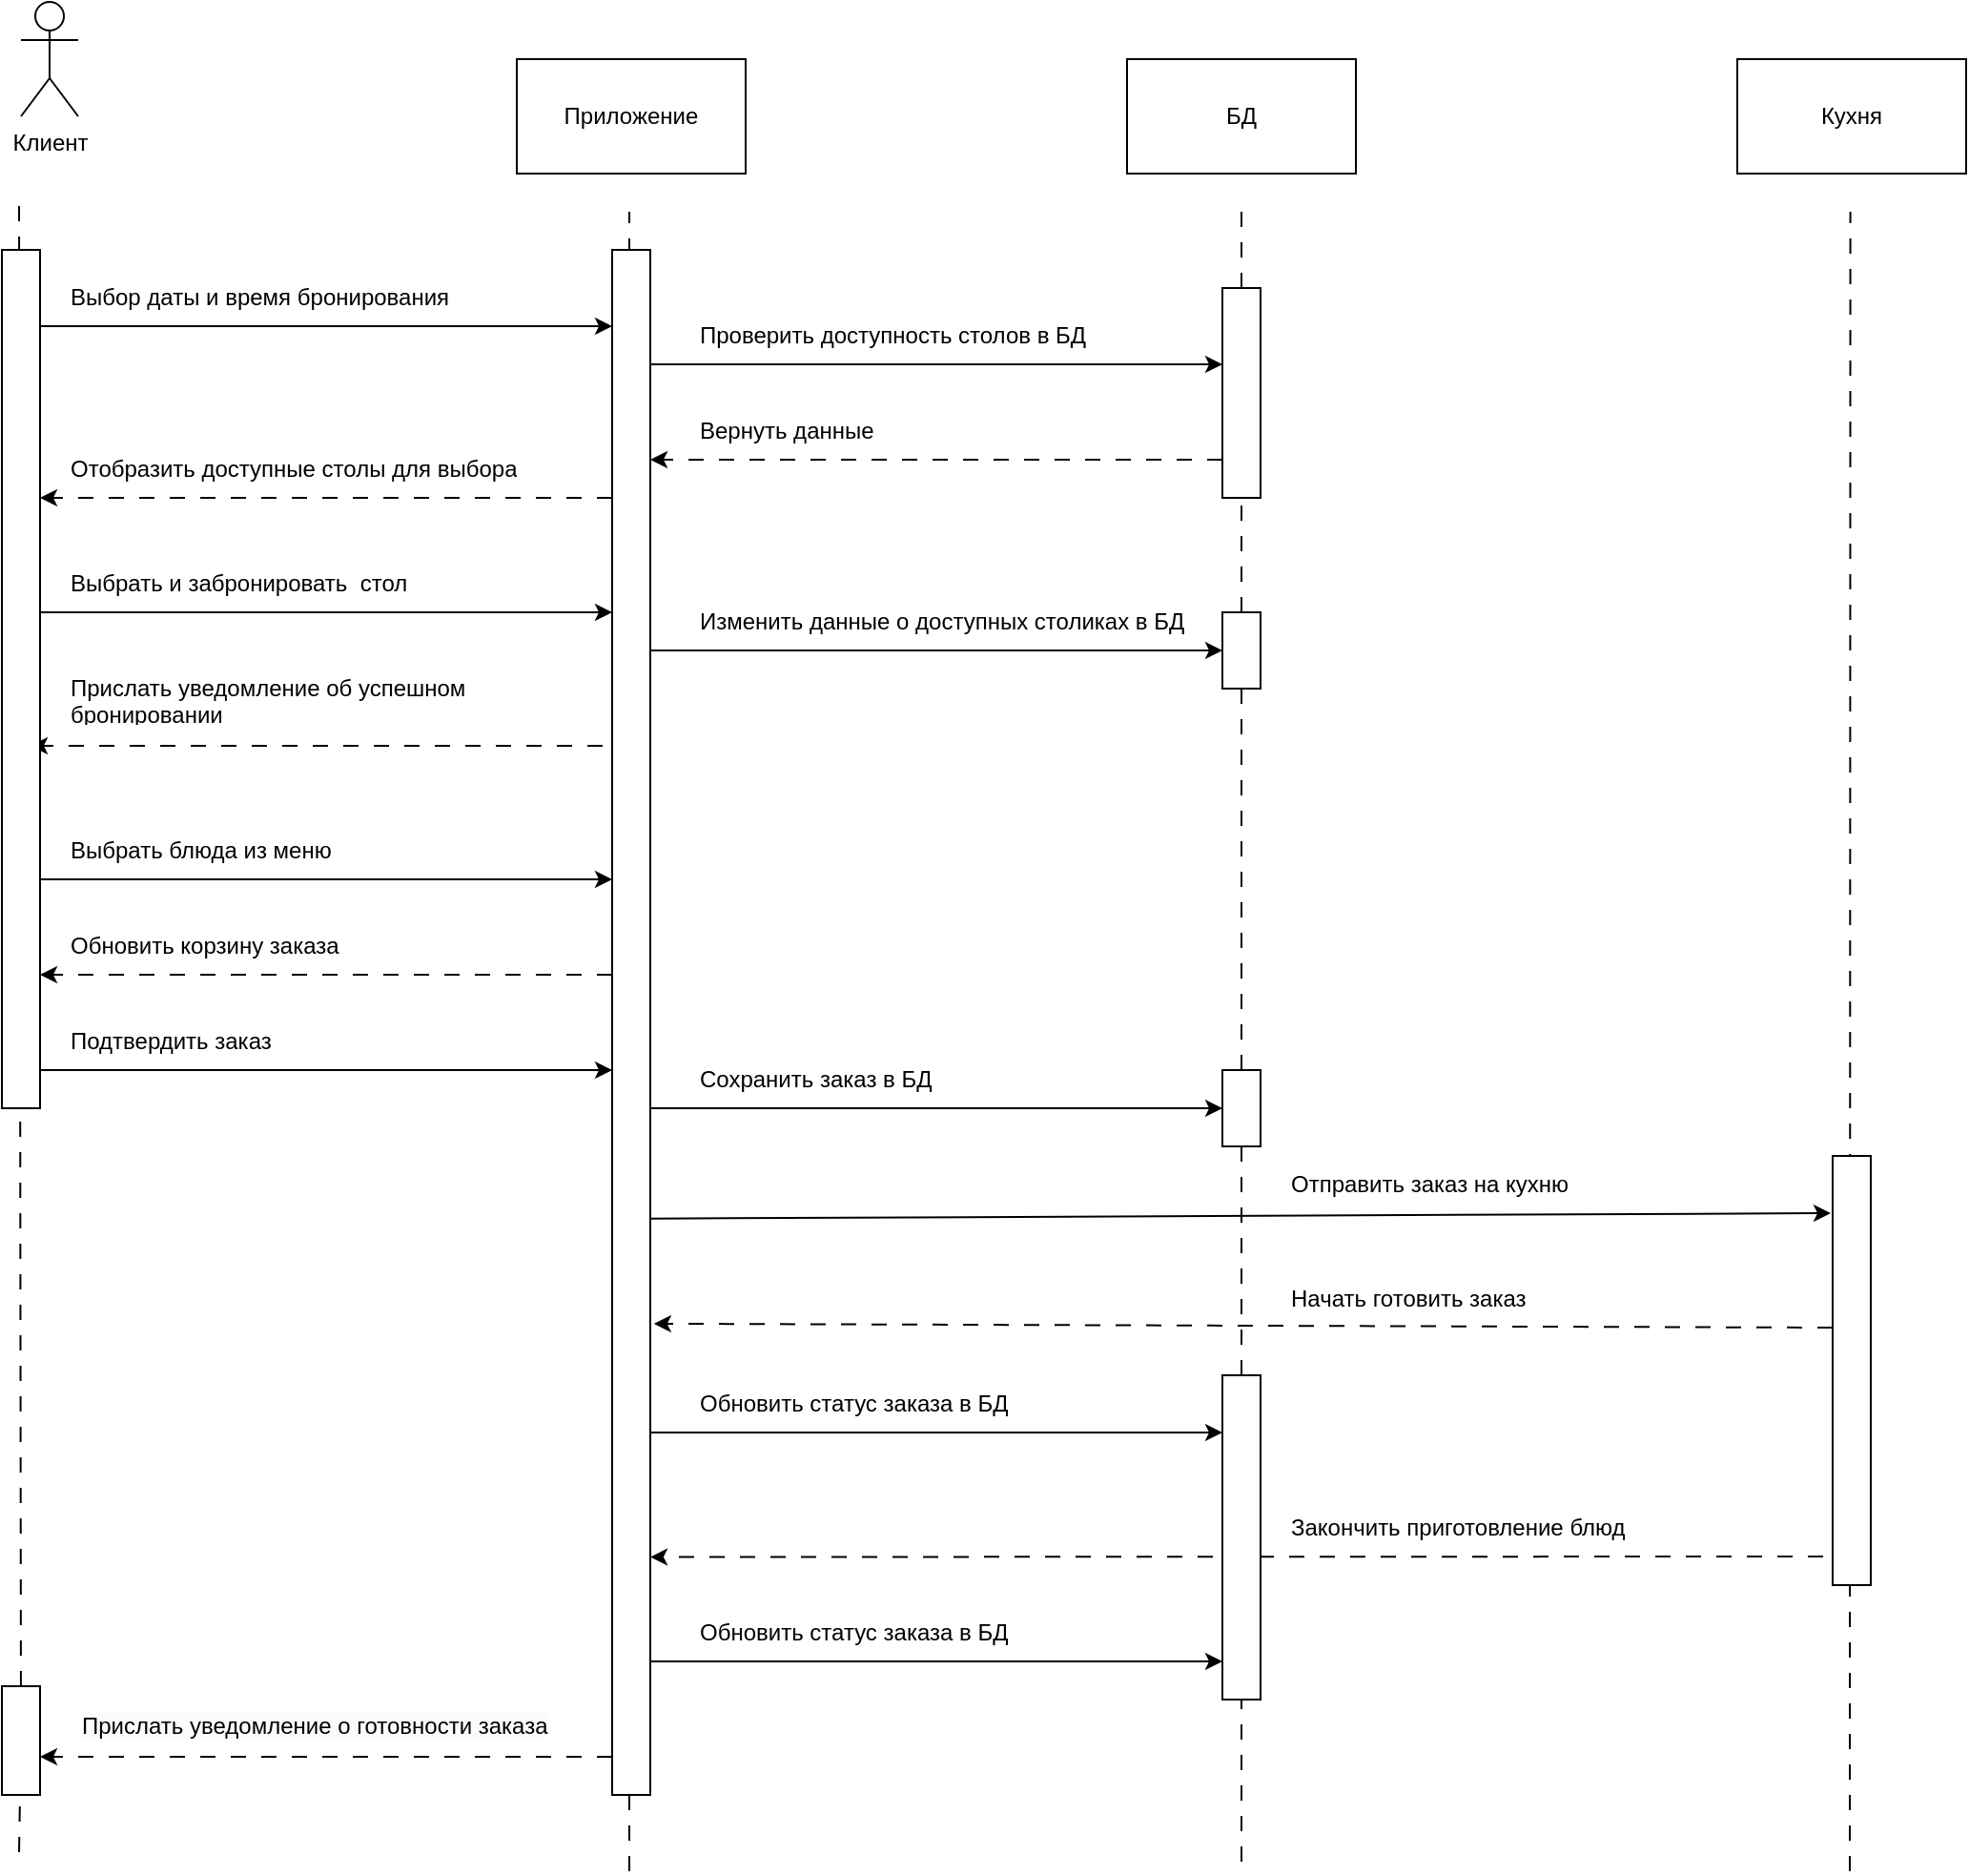 <mxfile version="24.8.3">
  <diagram name="Страница — 1" id="uHgSwbcOy5UZ2GPsdtII">
    <mxGraphModel dx="1044" dy="1146" grid="1" gridSize="10" guides="1" tooltips="1" connect="1" arrows="1" fold="1" page="1" pageScale="1" pageWidth="1654" pageHeight="2336" math="0" shadow="0">
      <root>
        <mxCell id="0" />
        <mxCell id="1" parent="0" />
        <mxCell id="JhhHS0An5bEgP6lO7rYI-5" value="" style="endArrow=none;html=1;rounded=0;dashed=1;dashPattern=8 8;" edge="1" parent="1" source="JhhHS0An5bEgP6lO7rYI-73">
          <mxGeometry width="50" height="50" relative="1" as="geometry">
            <mxPoint x="229" y="1030" as="sourcePoint" />
            <mxPoint x="229" y="160" as="targetPoint" />
          </mxGeometry>
        </mxCell>
        <mxCell id="JhhHS0An5bEgP6lO7rYI-6" value="" style="endArrow=none;html=1;rounded=0;dashed=1;dashPattern=8 8;" edge="1" parent="1">
          <mxGeometry width="50" height="50" relative="1" as="geometry">
            <mxPoint x="549" y="1040" as="sourcePoint" />
            <mxPoint x="549" y="170" as="targetPoint" />
          </mxGeometry>
        </mxCell>
        <mxCell id="JhhHS0An5bEgP6lO7rYI-7" value="Клиент" style="shape=umlActor;verticalLabelPosition=bottom;verticalAlign=top;html=1;outlineConnect=0;" vertex="1" parent="1">
          <mxGeometry x="230" y="60" width="30" height="60" as="geometry" />
        </mxCell>
        <mxCell id="JhhHS0An5bEgP6lO7rYI-10" value="Приложение" style="rounded=0;whiteSpace=wrap;html=1;" vertex="1" parent="1">
          <mxGeometry x="490" y="90" width="120" height="60" as="geometry" />
        </mxCell>
        <mxCell id="JhhHS0An5bEgP6lO7rYI-11" value="" style="endArrow=classic;html=1;rounded=0;" edge="1" parent="1">
          <mxGeometry width="50" height="50" relative="1" as="geometry">
            <mxPoint x="240" y="230" as="sourcePoint" />
            <mxPoint x="540" y="230" as="targetPoint" />
          </mxGeometry>
        </mxCell>
        <mxCell id="JhhHS0An5bEgP6lO7rYI-12" value="Выбор даты и время бронирования&amp;nbsp;" style="text;strokeColor=none;fillColor=none;align=left;verticalAlign=middle;spacingLeft=4;spacingRight=4;overflow=hidden;points=[[0,0.5],[1,0.5]];portConstraint=eastwest;rotatable=0;whiteSpace=wrap;html=1;" vertex="1" parent="1">
          <mxGeometry x="250" y="200" width="250" height="30" as="geometry" />
        </mxCell>
        <mxCell id="JhhHS0An5bEgP6lO7rYI-13" value="БД" style="rounded=0;whiteSpace=wrap;html=1;" vertex="1" parent="1">
          <mxGeometry x="810" y="90" width="120" height="60" as="geometry" />
        </mxCell>
        <mxCell id="JhhHS0An5bEgP6lO7rYI-14" value="" style="endArrow=none;html=1;rounded=0;dashed=1;dashPattern=8 8;" edge="1" parent="1" source="JhhHS0An5bEgP6lO7rYI-65">
          <mxGeometry width="50" height="50" relative="1" as="geometry">
            <mxPoint x="870" y="1035" as="sourcePoint" />
            <mxPoint x="870" y="165" as="targetPoint" />
          </mxGeometry>
        </mxCell>
        <mxCell id="JhhHS0An5bEgP6lO7rYI-15" value="" style="endArrow=classic;html=1;rounded=0;" edge="1" parent="1">
          <mxGeometry width="50" height="50" relative="1" as="geometry">
            <mxPoint x="560" y="250" as="sourcePoint" />
            <mxPoint x="860" y="250" as="targetPoint" />
          </mxGeometry>
        </mxCell>
        <mxCell id="JhhHS0An5bEgP6lO7rYI-16" value="Проверить доступность столов в БД" style="text;strokeColor=none;fillColor=none;align=left;verticalAlign=middle;spacingLeft=4;spacingRight=4;overflow=hidden;points=[[0,0.5],[1,0.5]];portConstraint=eastwest;rotatable=0;whiteSpace=wrap;html=1;" vertex="1" parent="1">
          <mxGeometry x="580" y="220" width="230" height="30" as="geometry" />
        </mxCell>
        <mxCell id="JhhHS0An5bEgP6lO7rYI-17" value="" style="endArrow=classic;html=1;rounded=0;dashed=1;dashPattern=8 8;" edge="1" parent="1">
          <mxGeometry width="50" height="50" relative="1" as="geometry">
            <mxPoint x="860" y="300" as="sourcePoint" />
            <mxPoint x="560" y="300" as="targetPoint" />
          </mxGeometry>
        </mxCell>
        <mxCell id="JhhHS0An5bEgP6lO7rYI-18" value="Вернуть данные" style="text;strokeColor=none;fillColor=none;align=left;verticalAlign=middle;spacingLeft=4;spacingRight=4;overflow=hidden;points=[[0,0.5],[1,0.5]];portConstraint=eastwest;rotatable=0;whiteSpace=wrap;html=1;" vertex="1" parent="1">
          <mxGeometry x="580" y="270" width="230" height="30" as="geometry" />
        </mxCell>
        <mxCell id="JhhHS0An5bEgP6lO7rYI-21" value="" style="endArrow=classic;html=1;rounded=0;dashed=1;dashPattern=8 8;" edge="1" parent="1">
          <mxGeometry width="50" height="50" relative="1" as="geometry">
            <mxPoint x="540" y="320" as="sourcePoint" />
            <mxPoint x="240" y="320" as="targetPoint" />
          </mxGeometry>
        </mxCell>
        <mxCell id="JhhHS0An5bEgP6lO7rYI-22" value="Отобразить доступные столы для выбора" style="text;strokeColor=none;fillColor=none;align=left;verticalAlign=middle;spacingLeft=4;spacingRight=4;overflow=hidden;points=[[0,0.5],[1,0.5]];portConstraint=eastwest;rotatable=0;whiteSpace=wrap;html=1;" vertex="1" parent="1">
          <mxGeometry x="250" y="290" width="270" height="30" as="geometry" />
        </mxCell>
        <mxCell id="JhhHS0An5bEgP6lO7rYI-23" value="" style="endArrow=classic;html=1;rounded=0;" edge="1" parent="1">
          <mxGeometry width="50" height="50" relative="1" as="geometry">
            <mxPoint x="240" y="380" as="sourcePoint" />
            <mxPoint x="540" y="380" as="targetPoint" />
          </mxGeometry>
        </mxCell>
        <mxCell id="JhhHS0An5bEgP6lO7rYI-24" value="Выбрать и забронировать&amp;nbsp; стол" style="text;strokeColor=none;fillColor=none;align=left;verticalAlign=middle;spacingLeft=4;spacingRight=4;overflow=hidden;points=[[0,0.5],[1,0.5]];portConstraint=eastwest;rotatable=0;whiteSpace=wrap;html=1;" vertex="1" parent="1">
          <mxGeometry x="250" y="350" width="250" height="30" as="geometry" />
        </mxCell>
        <mxCell id="JhhHS0An5bEgP6lO7rYI-26" value="" style="endArrow=classic;html=1;rounded=0;" edge="1" parent="1">
          <mxGeometry width="50" height="50" relative="1" as="geometry">
            <mxPoint x="560" y="400" as="sourcePoint" />
            <mxPoint x="860" y="400" as="targetPoint" />
          </mxGeometry>
        </mxCell>
        <mxCell id="JhhHS0An5bEgP6lO7rYI-27" value="Изменить данные о доступных столиках в БД" style="text;strokeColor=none;fillColor=none;align=left;verticalAlign=middle;spacingLeft=4;spacingRight=4;overflow=hidden;points=[[0,0.5],[1,0.5]];portConstraint=eastwest;rotatable=0;whiteSpace=wrap;html=1;" vertex="1" parent="1">
          <mxGeometry x="580" y="370" width="280" height="30" as="geometry" />
        </mxCell>
        <mxCell id="JhhHS0An5bEgP6lO7rYI-28" value="" style="endArrow=classic;html=1;rounded=0;dashed=1;dashPattern=8 8;" edge="1" parent="1">
          <mxGeometry width="50" height="50" relative="1" as="geometry">
            <mxPoint x="535" y="450" as="sourcePoint" />
            <mxPoint x="235" y="450" as="targetPoint" />
          </mxGeometry>
        </mxCell>
        <mxCell id="JhhHS0An5bEgP6lO7rYI-29" value="Прислать уведомление об успешном бронировании" style="text;strokeColor=none;fillColor=none;align=left;verticalAlign=middle;spacingLeft=4;spacingRight=4;overflow=hidden;points=[[0,0.5],[1,0.5]];portConstraint=eastwest;rotatable=0;whiteSpace=wrap;html=1;" vertex="1" parent="1">
          <mxGeometry x="250" y="410" width="280" height="30" as="geometry" />
        </mxCell>
        <mxCell id="JhhHS0An5bEgP6lO7rYI-30" value="" style="endArrow=classic;html=1;rounded=0;" edge="1" parent="1">
          <mxGeometry width="50" height="50" relative="1" as="geometry">
            <mxPoint x="240" y="520" as="sourcePoint" />
            <mxPoint x="540" y="520" as="targetPoint" />
          </mxGeometry>
        </mxCell>
        <mxCell id="JhhHS0An5bEgP6lO7rYI-32" value="Выбрать блюда из меню" style="text;strokeColor=none;fillColor=none;align=left;verticalAlign=middle;spacingLeft=4;spacingRight=4;overflow=hidden;points=[[0,0.5],[1,0.5]];portConstraint=eastwest;rotatable=0;whiteSpace=wrap;html=1;" vertex="1" parent="1">
          <mxGeometry x="250" y="490" width="250" height="30" as="geometry" />
        </mxCell>
        <mxCell id="JhhHS0An5bEgP6lO7rYI-33" value="" style="endArrow=classic;html=1;rounded=0;" edge="1" parent="1">
          <mxGeometry width="50" height="50" relative="1" as="geometry">
            <mxPoint x="560" y="640" as="sourcePoint" />
            <mxPoint x="860" y="640" as="targetPoint" />
          </mxGeometry>
        </mxCell>
        <mxCell id="JhhHS0An5bEgP6lO7rYI-35" value="Обновить корзину заказа" style="text;strokeColor=none;fillColor=none;align=left;verticalAlign=middle;spacingLeft=4;spacingRight=4;overflow=hidden;points=[[0,0.5],[1,0.5]];portConstraint=eastwest;rotatable=0;whiteSpace=wrap;html=1;" vertex="1" parent="1">
          <mxGeometry x="250" y="540" width="280" height="30" as="geometry" />
        </mxCell>
        <mxCell id="JhhHS0An5bEgP6lO7rYI-37" value="Подтвердить заказ&amp;nbsp;" style="text;strokeColor=none;fillColor=none;align=left;verticalAlign=middle;spacingLeft=4;spacingRight=4;overflow=hidden;points=[[0,0.5],[1,0.5]];portConstraint=eastwest;rotatable=0;whiteSpace=wrap;html=1;" vertex="1" parent="1">
          <mxGeometry x="250" y="590" width="250" height="30" as="geometry" />
        </mxCell>
        <mxCell id="JhhHS0An5bEgP6lO7rYI-38" value="" style="endArrow=classic;html=1;rounded=0;" edge="1" parent="1">
          <mxGeometry width="50" height="50" relative="1" as="geometry">
            <mxPoint x="240" y="620" as="sourcePoint" />
            <mxPoint x="540" y="620" as="targetPoint" />
          </mxGeometry>
        </mxCell>
        <mxCell id="JhhHS0An5bEgP6lO7rYI-40" value="" style="endArrow=classic;html=1;rounded=0;dashed=1;dashPattern=8 8;" edge="1" parent="1">
          <mxGeometry width="50" height="50" relative="1" as="geometry">
            <mxPoint x="540" y="570" as="sourcePoint" />
            <mxPoint x="240" y="570" as="targetPoint" />
          </mxGeometry>
        </mxCell>
        <mxCell id="JhhHS0An5bEgP6lO7rYI-41" value="Сохранить заказ в БД" style="text;strokeColor=none;fillColor=none;align=left;verticalAlign=middle;spacingLeft=4;spacingRight=4;overflow=hidden;points=[[0,0.5],[1,0.5]];portConstraint=eastwest;rotatable=0;whiteSpace=wrap;html=1;" vertex="1" parent="1">
          <mxGeometry x="580" y="610" width="280" height="30" as="geometry" />
        </mxCell>
        <mxCell id="JhhHS0An5bEgP6lO7rYI-43" value="Кухня" style="rounded=0;whiteSpace=wrap;html=1;" vertex="1" parent="1">
          <mxGeometry x="1130" y="90" width="120" height="60" as="geometry" />
        </mxCell>
        <mxCell id="JhhHS0An5bEgP6lO7rYI-44" value="" style="endArrow=none;html=1;rounded=0;dashed=1;dashPattern=8 8;" edge="1" parent="1">
          <mxGeometry width="50" height="50" relative="1" as="geometry">
            <mxPoint x="1189" y="1040" as="sourcePoint" />
            <mxPoint x="1189.29" y="170" as="targetPoint" />
          </mxGeometry>
        </mxCell>
        <mxCell id="JhhHS0An5bEgP6lO7rYI-47" value="Отправить заказ на кухню" style="text;strokeColor=none;fillColor=none;align=left;verticalAlign=middle;spacingLeft=4;spacingRight=4;overflow=hidden;points=[[0,0.5],[1,0.5]];portConstraint=eastwest;rotatable=0;whiteSpace=wrap;html=1;" vertex="1" parent="1">
          <mxGeometry x="890" y="665" width="280" height="30" as="geometry" />
        </mxCell>
        <mxCell id="JhhHS0An5bEgP6lO7rYI-48" value="" style="endArrow=classic;html=1;rounded=0;dashed=1;dashPattern=8 8;entryX=1.096;entryY=0.695;entryDx=0;entryDy=0;entryPerimeter=0;" edge="1" parent="1" target="JhhHS0An5bEgP6lO7rYI-64">
          <mxGeometry width="50" height="50" relative="1" as="geometry">
            <mxPoint x="1180" y="755" as="sourcePoint" />
            <mxPoint x="556" y="755" as="targetPoint" />
          </mxGeometry>
        </mxCell>
        <mxCell id="JhhHS0An5bEgP6lO7rYI-51" value="Начать готовить заказ" style="text;strokeColor=none;fillColor=none;align=left;verticalAlign=middle;spacingLeft=4;spacingRight=4;overflow=hidden;points=[[0,0.5],[1,0.5]];portConstraint=eastwest;rotatable=0;whiteSpace=wrap;html=1;" vertex="1" parent="1">
          <mxGeometry x="890" y="725" width="280" height="30" as="geometry" />
        </mxCell>
        <mxCell id="JhhHS0An5bEgP6lO7rYI-53" value="" style="endArrow=classic;html=1;rounded=0;" edge="1" parent="1">
          <mxGeometry width="50" height="50" relative="1" as="geometry">
            <mxPoint x="560" y="810" as="sourcePoint" />
            <mxPoint x="860" y="810" as="targetPoint" />
          </mxGeometry>
        </mxCell>
        <mxCell id="JhhHS0An5bEgP6lO7rYI-54" value="Обновить статус заказа в БД" style="text;strokeColor=none;fillColor=none;align=left;verticalAlign=middle;spacingLeft=4;spacingRight=4;overflow=hidden;points=[[0,0.5],[1,0.5]];portConstraint=eastwest;rotatable=0;whiteSpace=wrap;html=1;" vertex="1" parent="1">
          <mxGeometry x="580" y="780" width="280" height="30" as="geometry" />
        </mxCell>
        <mxCell id="JhhHS0An5bEgP6lO7rYI-55" value="" style="endArrow=classic;html=1;rounded=0;dashed=1;dashPattern=8 8;" edge="1" parent="1">
          <mxGeometry width="50" height="50" relative="1" as="geometry">
            <mxPoint x="540" y="980" as="sourcePoint" />
            <mxPoint x="240" y="980" as="targetPoint" />
          </mxGeometry>
        </mxCell>
        <mxCell id="JhhHS0An5bEgP6lO7rYI-56" value="" style="endArrow=classic;html=1;rounded=0;dashed=1;dashPattern=8 8;entryX=1;entryY=0.846;entryDx=0;entryDy=0;entryPerimeter=0;" edge="1" parent="1" target="JhhHS0An5bEgP6lO7rYI-64">
          <mxGeometry width="50" height="50" relative="1" as="geometry">
            <mxPoint x="1175" y="875" as="sourcePoint" />
            <mxPoint x="565" y="875" as="targetPoint" />
          </mxGeometry>
        </mxCell>
        <mxCell id="JhhHS0An5bEgP6lO7rYI-57" value="Закончить приготовление блюд" style="text;strokeColor=none;fillColor=none;align=left;verticalAlign=middle;spacingLeft=4;spacingRight=4;overflow=hidden;points=[[0,0.5],[1,0.5]];portConstraint=eastwest;rotatable=0;whiteSpace=wrap;html=1;" vertex="1" parent="1">
          <mxGeometry x="890" y="845" width="280" height="30" as="geometry" />
        </mxCell>
        <mxCell id="JhhHS0An5bEgP6lO7rYI-58" value="" style="endArrow=classic;html=1;rounded=0;" edge="1" parent="1">
          <mxGeometry width="50" height="50" relative="1" as="geometry">
            <mxPoint x="560" y="930" as="sourcePoint" />
            <mxPoint x="860" y="930" as="targetPoint" />
          </mxGeometry>
        </mxCell>
        <mxCell id="JhhHS0An5bEgP6lO7rYI-59" value="Обновить статус заказа в БД" style="text;strokeColor=none;fillColor=none;align=left;verticalAlign=middle;spacingLeft=4;spacingRight=4;overflow=hidden;points=[[0,0.5],[1,0.5]];portConstraint=eastwest;rotatable=0;whiteSpace=wrap;html=1;" vertex="1" parent="1">
          <mxGeometry x="580" y="900" width="280" height="30" as="geometry" />
        </mxCell>
        <mxCell id="JhhHS0An5bEgP6lO7rYI-60" value="&lt;span style=&quot;color: rgb(0, 0, 0); font-family: Helvetica; font-size: 12px; font-style: normal; font-variant-ligatures: normal; font-variant-caps: normal; font-weight: 400; letter-spacing: normal; orphans: 2; text-align: left; text-indent: 0px; text-transform: none; widows: 2; word-spacing: 0px; -webkit-text-stroke-width: 0px; white-space: normal; background-color: rgb(251, 251, 251); text-decoration-thickness: initial; text-decoration-style: initial; text-decoration-color: initial; display: inline !important; float: none;&quot;&gt;Прислать уведомление о готовности заказа&lt;/span&gt;" style="text;whiteSpace=wrap;html=1;" vertex="1" parent="1">
          <mxGeometry x="260" y="950" width="320" height="30" as="geometry" />
        </mxCell>
        <mxCell id="JhhHS0An5bEgP6lO7rYI-63" value="" style="rounded=0;whiteSpace=wrap;html=1;" vertex="1" parent="1">
          <mxGeometry x="220" y="190" width="20" height="450" as="geometry" />
        </mxCell>
        <mxCell id="JhhHS0An5bEgP6lO7rYI-64" value="" style="rounded=0;whiteSpace=wrap;html=1;" vertex="1" parent="1">
          <mxGeometry x="540" y="190" width="20" height="810" as="geometry" />
        </mxCell>
        <mxCell id="JhhHS0An5bEgP6lO7rYI-66" value="" style="endArrow=none;html=1;rounded=0;dashed=1;dashPattern=8 8;" edge="1" parent="1" source="JhhHS0An5bEgP6lO7rYI-75" target="JhhHS0An5bEgP6lO7rYI-65">
          <mxGeometry width="50" height="50" relative="1" as="geometry">
            <mxPoint x="870" y="1035" as="sourcePoint" />
            <mxPoint x="870" y="165" as="targetPoint" />
          </mxGeometry>
        </mxCell>
        <mxCell id="JhhHS0An5bEgP6lO7rYI-65" value="" style="rounded=0;whiteSpace=wrap;html=1;" vertex="1" parent="1">
          <mxGeometry x="860" y="210" width="20" height="110" as="geometry" />
        </mxCell>
        <mxCell id="JhhHS0An5bEgP6lO7rYI-70" value="" style="endArrow=none;html=1;rounded=0;dashed=1;dashPattern=8 8;" edge="1" parent="1" target="JhhHS0An5bEgP6lO7rYI-67">
          <mxGeometry width="50" height="50" relative="1" as="geometry">
            <mxPoint x="870" y="1035" as="sourcePoint" />
            <mxPoint x="870" y="420" as="targetPoint" />
          </mxGeometry>
        </mxCell>
        <mxCell id="JhhHS0An5bEgP6lO7rYI-67" value="" style="rounded=0;whiteSpace=wrap;html=1;" vertex="1" parent="1">
          <mxGeometry x="860" y="780" width="20" height="170" as="geometry" />
        </mxCell>
        <mxCell id="JhhHS0An5bEgP6lO7rYI-71" value="" style="rounded=0;whiteSpace=wrap;html=1;" vertex="1" parent="1">
          <mxGeometry x="1180" y="665" width="20" height="225" as="geometry" />
        </mxCell>
        <mxCell id="JhhHS0An5bEgP6lO7rYI-45" value="" style="endArrow=classic;html=1;rounded=0;exitX=0.973;exitY=0.627;exitDx=0;exitDy=0;exitPerimeter=0;" edge="1" parent="1" source="JhhHS0An5bEgP6lO7rYI-64">
          <mxGeometry width="50" height="50" relative="1" as="geometry">
            <mxPoint x="569" y="695" as="sourcePoint" />
            <mxPoint x="1179" y="695" as="targetPoint" />
          </mxGeometry>
        </mxCell>
        <mxCell id="JhhHS0An5bEgP6lO7rYI-74" value="" style="endArrow=none;html=1;rounded=0;dashed=1;dashPattern=8 8;" edge="1" parent="1" target="JhhHS0An5bEgP6lO7rYI-73">
          <mxGeometry width="50" height="50" relative="1" as="geometry">
            <mxPoint x="229" y="1030" as="sourcePoint" />
            <mxPoint x="229" y="160" as="targetPoint" />
          </mxGeometry>
        </mxCell>
        <mxCell id="JhhHS0An5bEgP6lO7rYI-73" value="" style="rounded=0;whiteSpace=wrap;html=1;" vertex="1" parent="1">
          <mxGeometry x="220" y="943" width="20" height="57" as="geometry" />
        </mxCell>
        <mxCell id="JhhHS0An5bEgP6lO7rYI-76" value="" style="endArrow=none;html=1;rounded=0;dashed=1;dashPattern=8 8;" edge="1" parent="1" source="JhhHS0An5bEgP6lO7rYI-79" target="JhhHS0An5bEgP6lO7rYI-75">
          <mxGeometry width="50" height="50" relative="1" as="geometry">
            <mxPoint x="870" y="630" as="sourcePoint" />
            <mxPoint x="870" y="320" as="targetPoint" />
          </mxGeometry>
        </mxCell>
        <mxCell id="JhhHS0An5bEgP6lO7rYI-75" value="" style="rounded=0;whiteSpace=wrap;html=1;" vertex="1" parent="1">
          <mxGeometry x="860" y="380" width="20" height="40" as="geometry" />
        </mxCell>
        <mxCell id="JhhHS0An5bEgP6lO7rYI-81" value="" style="endArrow=none;html=1;rounded=0;dashed=1;dashPattern=8 8;" edge="1" parent="1" source="JhhHS0An5bEgP6lO7rYI-67" target="JhhHS0An5bEgP6lO7rYI-79">
          <mxGeometry width="50" height="50" relative="1" as="geometry">
            <mxPoint x="870" y="770" as="sourcePoint" />
            <mxPoint x="870" y="430" as="targetPoint" />
          </mxGeometry>
        </mxCell>
        <mxCell id="JhhHS0An5bEgP6lO7rYI-79" value="" style="rounded=0;whiteSpace=wrap;html=1;" vertex="1" parent="1">
          <mxGeometry x="860" y="620" width="20" height="40" as="geometry" />
        </mxCell>
      </root>
    </mxGraphModel>
  </diagram>
</mxfile>
